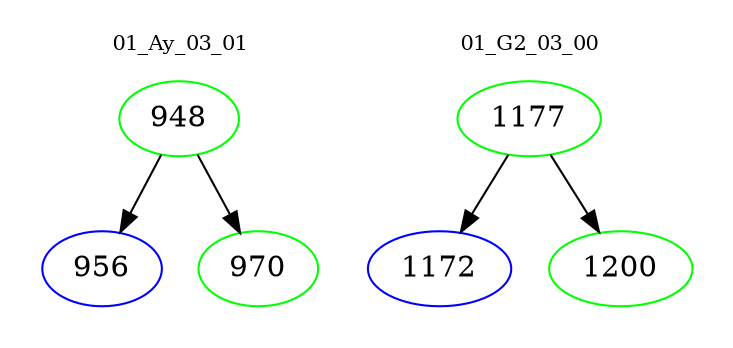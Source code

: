 digraph{
subgraph cluster_0 {
color = white
label = "01_Ay_03_01";
fontsize=10;
T0_948 [label="948", color="green"]
T0_948 -> T0_956 [color="black"]
T0_956 [label="956", color="blue"]
T0_948 -> T0_970 [color="black"]
T0_970 [label="970", color="green"]
}
subgraph cluster_1 {
color = white
label = "01_G2_03_00";
fontsize=10;
T1_1177 [label="1177", color="green"]
T1_1177 -> T1_1172 [color="black"]
T1_1172 [label="1172", color="blue"]
T1_1177 -> T1_1200 [color="black"]
T1_1200 [label="1200", color="green"]
}
}
